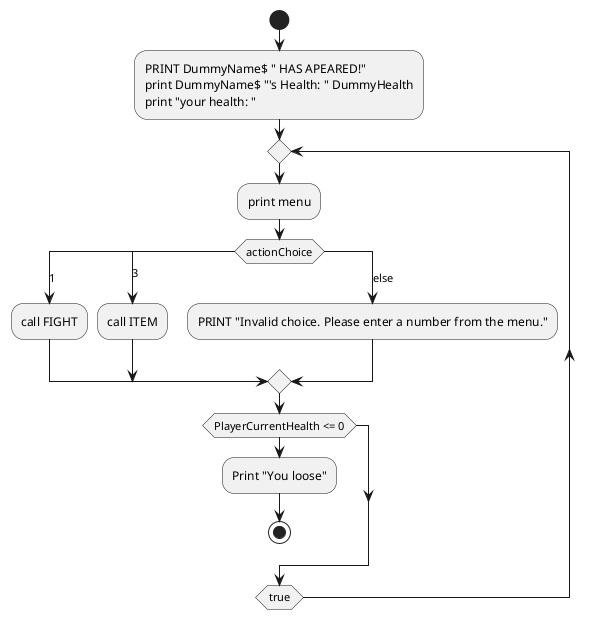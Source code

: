 @startuml battle
start

:PRINT DummyName$ " HAS APEARED!"
print DummyName$ "'s Health: " DummyHealth
print "your health: ";

repeat

    :print menu;

    switch(actionChoice)
        case (1)
            :call FIGHT;
        case (3)
            :call ITEM;
        case (else)
            :PRINT "Invalid choice. Please enter a number from the menu.";
    endswitch

    if (PlayerCurrentHealth <= 0) then
        :Print "You loose";
        stop
    endif

repeat while (true)

@enduml
/'
sub BATTLE
    DO
        SELECT CASE actionChoice
            CASE 4
                call MERCY
            CASE 5
                call MyInfo
            CASE 6
                call DummyInfo
            CASE ELSE
                PRINT "Invalid choice. Please enter a number from the menu."
        END SELECT
        if DummyHealth <= 0 then
            PlayerXP=PlayerXP+DummyXP
            PlayerGold = PlayerGold + DummyGold
            PRINT "YOU WON!"
            PRINT "you got " ;DummyXP; " XP"
            PRINT "and " ;DummyGold; " GOLD"
            PRINT "your total XP: " ; PlayerXP; " / "; levelXP()
            PRINT "your total gold: " ; PlayerGold
            ' check for level up
            levelsToUp = int(PlayerXP / levelXP())
            if (levelsToUp>0) then
                for i = 1 to levelsToUp
                    print "Level up!"
                    PlayerLevel = PlayerLevel + 1
                    call levelPlayerUp
                next i
            end if
            GameRound = GameRound + 1
            ' go to the next round
            exit do
        end if
    LOOP UNTIL TRUE
end sub
' FIGHT ACT ITEM MERCY
sub FIGHT
    dummyDF=randInRange(minDummyDF(), maxDummyDF())
    RandomDamage=randInRange(minPlayerATK(), maxPlayerATK()) - dummyDF
    if RandomDamage<0 then
        RandomDamage=0
    end if
    PRINT DummyName$;" took "; RandomDamage; " damege!"
    DummyHealth=DummyHealth - RandomDamage
    PRINT DummyName$;"'s Health:"; DummyHealth
    playerDF=randInRange(minPlayerDF(), maxPlayerDF())
    RandomDamage=randInRange(minDummyATK(), maxDummyATK()) - playerDF
    RandomDamage=RandomDamage-armorDF
    if RandomDamage<0 then
        RandomDamage=0
    end if
    PRINT "You got "; RandomDamage ; " damage!"
    PlayerCurrentHealth=PlayerCurrentHealth-RandomDamage
    PRINT "Your Health: "; PlayerCurrentHealth; "/"; PlayerMaxHealth
    print
end sub
sub ITEM
    PRINT "CHOSE ITEM"
    for itemIndex = 1 to ItemsSize
        itemName$=""
        itemHP=0
        itemPrice=0
        call loadItem itemIndex, itemName$, itemHP, itemPrice
        IF (PlayerInventoryItemsQuantities(itemIndex)>0) and (itemHP>0) THEN
            PRINT itemIndex; ". "; PlayerInventoryItemsQuantities(itemIndex); " "; itemName$; " gives "; itemHP; " HP"
        end if
    next itemIndex
    do
        INPUT "Choose Item:" ;itemChoice
        itemName$=""
        itemHP=0
        itemPrice=0
        call loadItem itemChoice, itemName$, itemHP, itemPrice
        IF PlayerInventoryItemsQuantities(itemChoice)>0 THEN
            PlayerCurrentHealth = PlayerCurrentHealth + itemHP
            PRINT "Your Health ";PlayerCurrentHealth
            PlayerInventoryItemsQuantities(itemChoice)=PlayerInventoryItemsQuantities(itemChoice)-1
            exit do
        ELSE
            PRINT "you ran out of this item"
        end if
    loop until true
    print
end sub
'/
